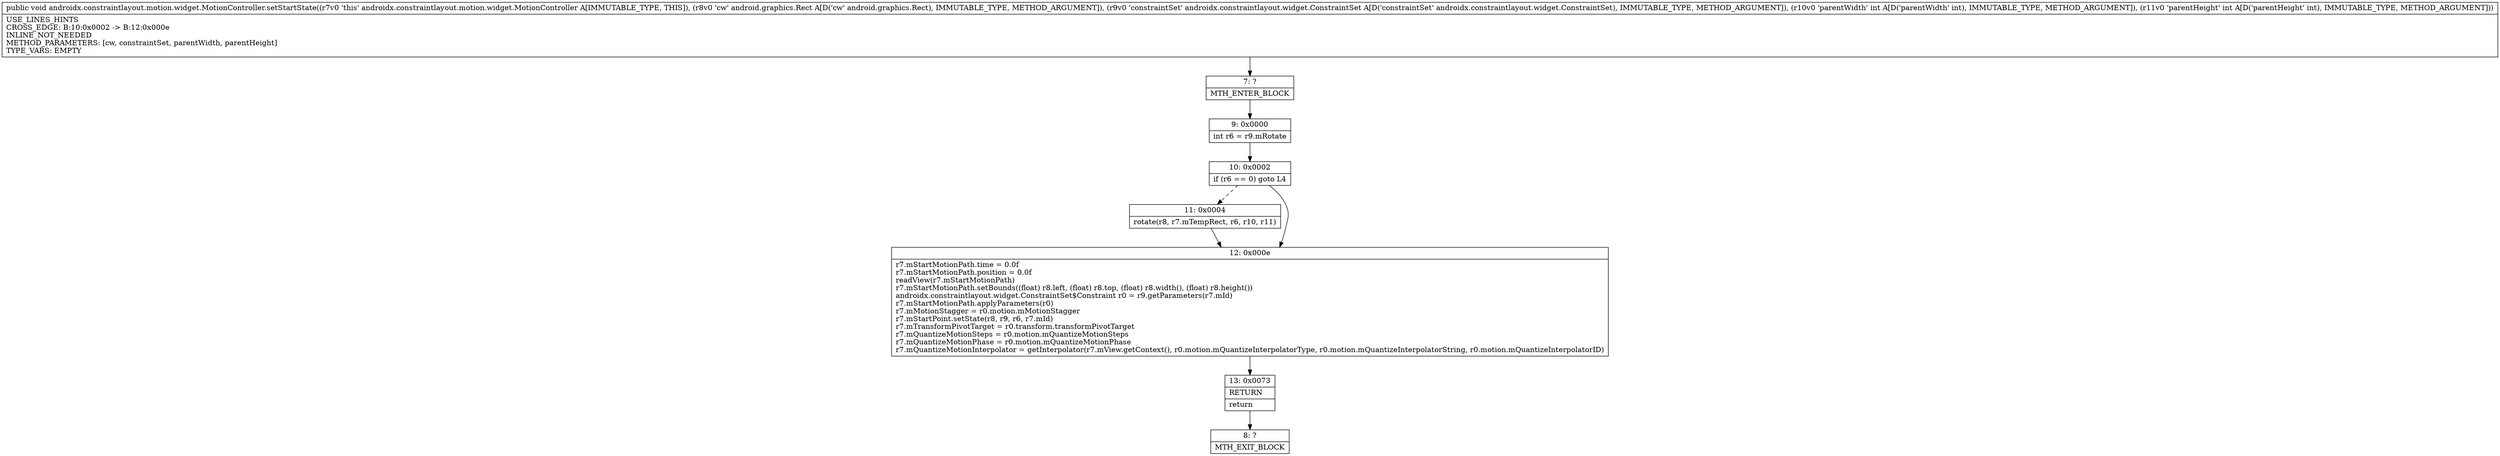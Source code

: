digraph "CFG forandroidx.constraintlayout.motion.widget.MotionController.setStartState(Landroid\/graphics\/Rect;Landroidx\/constraintlayout\/widget\/ConstraintSet;II)V" {
Node_7 [shape=record,label="{7\:\ ?|MTH_ENTER_BLOCK\l}"];
Node_9 [shape=record,label="{9\:\ 0x0000|int r6 = r9.mRotate\l}"];
Node_10 [shape=record,label="{10\:\ 0x0002|if (r6 == 0) goto L4\l}"];
Node_11 [shape=record,label="{11\:\ 0x0004|rotate(r8, r7.mTempRect, r6, r10, r11)\l}"];
Node_12 [shape=record,label="{12\:\ 0x000e|r7.mStartMotionPath.time = 0.0f\lr7.mStartMotionPath.position = 0.0f\lreadView(r7.mStartMotionPath)\lr7.mStartMotionPath.setBounds((float) r8.left, (float) r8.top, (float) r8.width(), (float) r8.height())\landroidx.constraintlayout.widget.ConstraintSet$Constraint r0 = r9.getParameters(r7.mId)\lr7.mStartMotionPath.applyParameters(r0)\lr7.mMotionStagger = r0.motion.mMotionStagger\lr7.mStartPoint.setState(r8, r9, r6, r7.mId)\lr7.mTransformPivotTarget = r0.transform.transformPivotTarget\lr7.mQuantizeMotionSteps = r0.motion.mQuantizeMotionSteps\lr7.mQuantizeMotionPhase = r0.motion.mQuantizeMotionPhase\lr7.mQuantizeMotionInterpolator = getInterpolator(r7.mView.getContext(), r0.motion.mQuantizeInterpolatorType, r0.motion.mQuantizeInterpolatorString, r0.motion.mQuantizeInterpolatorID)\l}"];
Node_13 [shape=record,label="{13\:\ 0x0073|RETURN\l|return\l}"];
Node_8 [shape=record,label="{8\:\ ?|MTH_EXIT_BLOCK\l}"];
MethodNode[shape=record,label="{public void androidx.constraintlayout.motion.widget.MotionController.setStartState((r7v0 'this' androidx.constraintlayout.motion.widget.MotionController A[IMMUTABLE_TYPE, THIS]), (r8v0 'cw' android.graphics.Rect A[D('cw' android.graphics.Rect), IMMUTABLE_TYPE, METHOD_ARGUMENT]), (r9v0 'constraintSet' androidx.constraintlayout.widget.ConstraintSet A[D('constraintSet' androidx.constraintlayout.widget.ConstraintSet), IMMUTABLE_TYPE, METHOD_ARGUMENT]), (r10v0 'parentWidth' int A[D('parentWidth' int), IMMUTABLE_TYPE, METHOD_ARGUMENT]), (r11v0 'parentHeight' int A[D('parentHeight' int), IMMUTABLE_TYPE, METHOD_ARGUMENT]))  | USE_LINES_HINTS\lCROSS_EDGE: B:10:0x0002 \-\> B:12:0x000e\lINLINE_NOT_NEEDED\lMETHOD_PARAMETERS: [cw, constraintSet, parentWidth, parentHeight]\lTYPE_VARS: EMPTY\l}"];
MethodNode -> Node_7;Node_7 -> Node_9;
Node_9 -> Node_10;
Node_10 -> Node_11[style=dashed];
Node_10 -> Node_12;
Node_11 -> Node_12;
Node_12 -> Node_13;
Node_13 -> Node_8;
}

